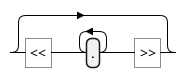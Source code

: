{
  "sha1": "iwfiar84ho4ssxp682bvdhk61wwmhrv",
  "insertion": {
    "when": "2024-06-03T18:59:31.284Z",
    "user": "plantuml@gmail.com"
  }
}
@startregex
(\<\<.+\>\>)?
@endregex
